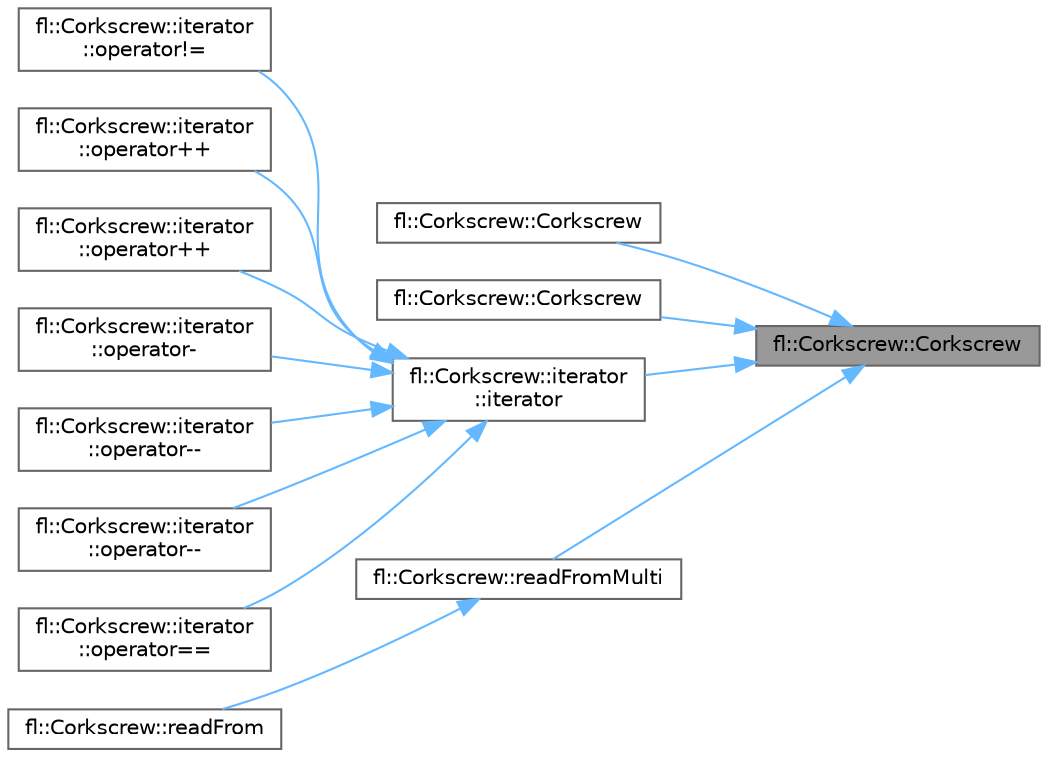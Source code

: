 digraph "fl::Corkscrew::Corkscrew"
{
 // INTERACTIVE_SVG=YES
 // LATEX_PDF_SIZE
  bgcolor="transparent";
  edge [fontname=Helvetica,fontsize=10,labelfontname=Helvetica,labelfontsize=10];
  node [fontname=Helvetica,fontsize=10,shape=box,height=0.2,width=0.4];
  rankdir="RL";
  Node1 [id="Node000001",label="fl::Corkscrew::Corkscrew",height=0.2,width=0.4,color="gray40", fillcolor="grey60", style="filled", fontcolor="black",tooltip=" "];
  Node1 -> Node2 [id="edge1_Node000001_Node000002",dir="back",color="steelblue1",style="solid",tooltip=" "];
  Node2 [id="Node000002",label="fl::Corkscrew::Corkscrew",height=0.2,width=0.4,color="grey40", fillcolor="white", style="filled",URL="$dc/d82/classfl_1_1_corkscrew_a0b9b05436f10d68546bd80792a6cdae0.html#a0b9b05436f10d68546bd80792a6cdae0",tooltip=" "];
  Node1 -> Node3 [id="edge2_Node000001_Node000003",dir="back",color="steelblue1",style="solid",tooltip=" "];
  Node3 [id="Node000003",label="fl::Corkscrew::Corkscrew",height=0.2,width=0.4,color="grey40", fillcolor="white", style="filled",URL="$dc/d82/classfl_1_1_corkscrew_ac03fa6bc34f2267aa23e73e165fd0379.html#ac03fa6bc34f2267aa23e73e165fd0379",tooltip=" "];
  Node1 -> Node4 [id="edge3_Node000001_Node000004",dir="back",color="steelblue1",style="solid",tooltip=" "];
  Node4 [id="Node000004",label="fl::Corkscrew::iterator\l::iterator",height=0.2,width=0.4,color="grey40", fillcolor="white", style="filled",URL="$d4/dd7/classfl_1_1_corkscrew_1_1iterator_a8253f56b79da51862b35afde101cd9f7.html#a8253f56b79da51862b35afde101cd9f7",tooltip=" "];
  Node4 -> Node5 [id="edge4_Node000004_Node000005",dir="back",color="steelblue1",style="solid",tooltip=" "];
  Node5 [id="Node000005",label="fl::Corkscrew::iterator\l::operator!=",height=0.2,width=0.4,color="grey40", fillcolor="white", style="filled",URL="$d4/dd7/classfl_1_1_corkscrew_1_1iterator_a5d3e3530e6207f879681f6e2a62a92eb.html#a5d3e3530e6207f879681f6e2a62a92eb",tooltip=" "];
  Node4 -> Node6 [id="edge5_Node000004_Node000006",dir="back",color="steelblue1",style="solid",tooltip=" "];
  Node6 [id="Node000006",label="fl::Corkscrew::iterator\l::operator++",height=0.2,width=0.4,color="grey40", fillcolor="white", style="filled",URL="$d4/dd7/classfl_1_1_corkscrew_1_1iterator_aa6defe68635ff36916127a2ce96358f6.html#aa6defe68635ff36916127a2ce96358f6",tooltip=" "];
  Node4 -> Node7 [id="edge6_Node000004_Node000007",dir="back",color="steelblue1",style="solid",tooltip=" "];
  Node7 [id="Node000007",label="fl::Corkscrew::iterator\l::operator++",height=0.2,width=0.4,color="grey40", fillcolor="white", style="filled",URL="$d4/dd7/classfl_1_1_corkscrew_1_1iterator_ac076aefd79229babc9d71344bc05e618.html#ac076aefd79229babc9d71344bc05e618",tooltip=" "];
  Node4 -> Node8 [id="edge7_Node000004_Node000008",dir="back",color="steelblue1",style="solid",tooltip=" "];
  Node8 [id="Node000008",label="fl::Corkscrew::iterator\l::operator-",height=0.2,width=0.4,color="grey40", fillcolor="white", style="filled",URL="$d4/dd7/classfl_1_1_corkscrew_1_1iterator_a6a5f80ff4194ca33b83ad0cfda9f68cd.html#a6a5f80ff4194ca33b83ad0cfda9f68cd",tooltip=" "];
  Node4 -> Node9 [id="edge8_Node000004_Node000009",dir="back",color="steelblue1",style="solid",tooltip=" "];
  Node9 [id="Node000009",label="fl::Corkscrew::iterator\l::operator--",height=0.2,width=0.4,color="grey40", fillcolor="white", style="filled",URL="$d4/dd7/classfl_1_1_corkscrew_1_1iterator_a5e3bb707f22a346e13b7b4926167e7fc.html#a5e3bb707f22a346e13b7b4926167e7fc",tooltip=" "];
  Node4 -> Node10 [id="edge9_Node000004_Node000010",dir="back",color="steelblue1",style="solid",tooltip=" "];
  Node10 [id="Node000010",label="fl::Corkscrew::iterator\l::operator--",height=0.2,width=0.4,color="grey40", fillcolor="white", style="filled",URL="$d4/dd7/classfl_1_1_corkscrew_1_1iterator_aa01ee3e0ef294fa81006b76dc3631a27.html#aa01ee3e0ef294fa81006b76dc3631a27",tooltip=" "];
  Node4 -> Node11 [id="edge10_Node000004_Node000011",dir="back",color="steelblue1",style="solid",tooltip=" "];
  Node11 [id="Node000011",label="fl::Corkscrew::iterator\l::operator==",height=0.2,width=0.4,color="grey40", fillcolor="white", style="filled",URL="$d4/dd7/classfl_1_1_corkscrew_1_1iterator_ae6a47aad0751f9ddb16bf9d481b7dd63.html#ae6a47aad0751f9ddb16bf9d481b7dd63",tooltip=" "];
  Node1 -> Node12 [id="edge11_Node000001_Node000012",dir="back",color="steelblue1",style="solid",tooltip=" "];
  Node12 [id="Node000012",label="fl::Corkscrew::readFromMulti",height=0.2,width=0.4,color="grey40", fillcolor="white", style="filled",URL="$dc/d82/classfl_1_1_corkscrew_a433919707f059662d23b3c7e4afa0641.html#a433919707f059662d23b3c7e4afa0641",tooltip=" "];
  Node12 -> Node13 [id="edge12_Node000012_Node000013",dir="back",color="steelblue1",style="solid",tooltip=" "];
  Node13 [id="Node000013",label="fl::Corkscrew::readFrom",height=0.2,width=0.4,color="grey40", fillcolor="white", style="filled",URL="$dc/d82/classfl_1_1_corkscrew_ae794bd16cfd4173badfcb46bd03257ae.html#ae794bd16cfd4173badfcb46bd03257ae",tooltip=" "];
}

